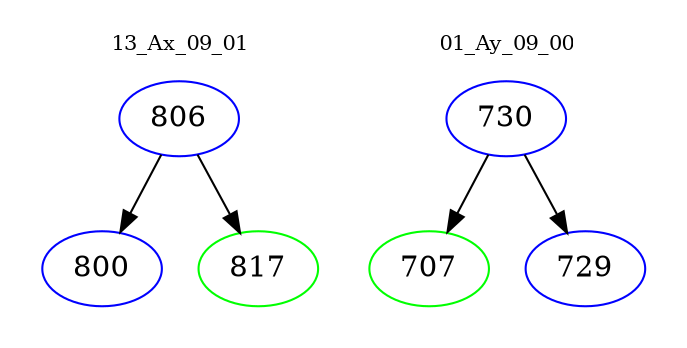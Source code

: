 digraph{
subgraph cluster_0 {
color = white
label = "13_Ax_09_01";
fontsize=10;
T0_806 [label="806", color="blue"]
T0_806 -> T0_800 [color="black"]
T0_800 [label="800", color="blue"]
T0_806 -> T0_817 [color="black"]
T0_817 [label="817", color="green"]
}
subgraph cluster_1 {
color = white
label = "01_Ay_09_00";
fontsize=10;
T1_730 [label="730", color="blue"]
T1_730 -> T1_707 [color="black"]
T1_707 [label="707", color="green"]
T1_730 -> T1_729 [color="black"]
T1_729 [label="729", color="blue"]
}
}
